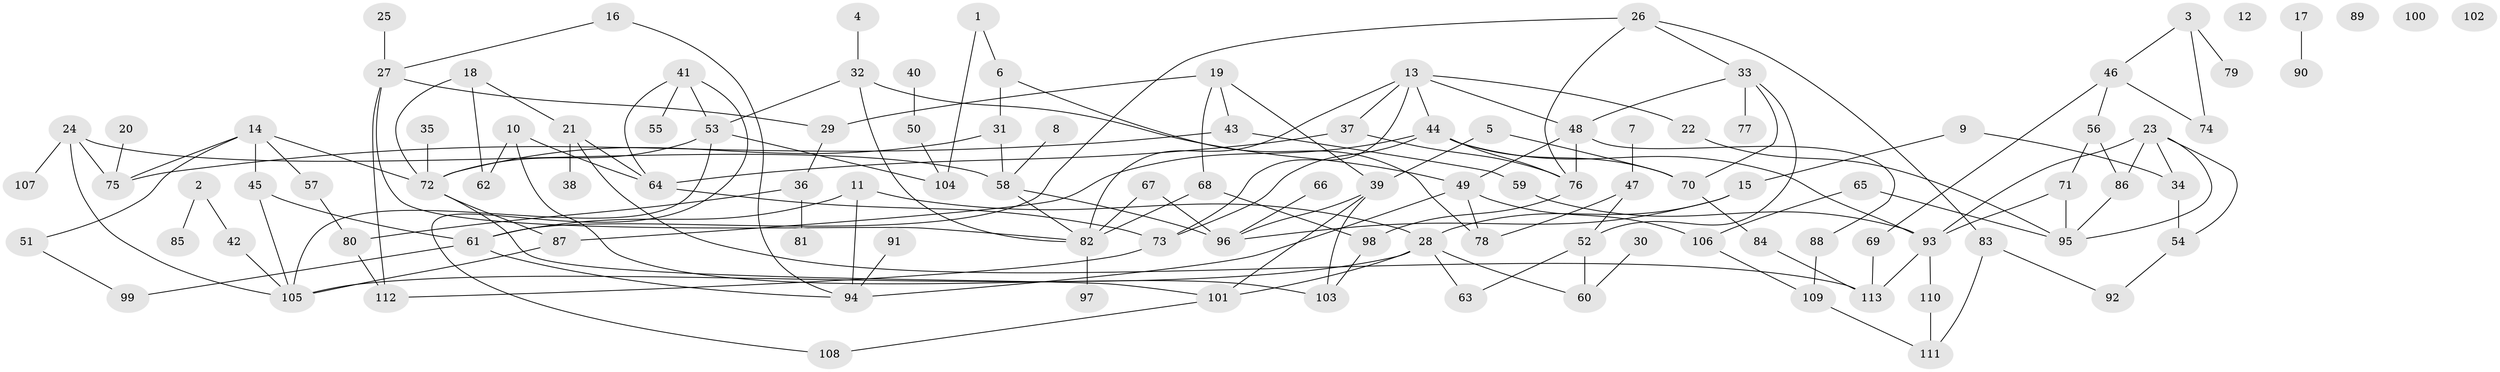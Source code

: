 // coarse degree distribution, {4: 0.2, 1: 0.2, 2: 0.15, 3: 0.075, 6: 0.1, 0: 0.125, 8: 0.025, 13: 0.025, 11: 0.025, 5: 0.025, 9: 0.025, 7: 0.025}
// Generated by graph-tools (version 1.1) at 2025/16/03/04/25 18:16:39]
// undirected, 113 vertices, 165 edges
graph export_dot {
graph [start="1"]
  node [color=gray90,style=filled];
  1;
  2;
  3;
  4;
  5;
  6;
  7;
  8;
  9;
  10;
  11;
  12;
  13;
  14;
  15;
  16;
  17;
  18;
  19;
  20;
  21;
  22;
  23;
  24;
  25;
  26;
  27;
  28;
  29;
  30;
  31;
  32;
  33;
  34;
  35;
  36;
  37;
  38;
  39;
  40;
  41;
  42;
  43;
  44;
  45;
  46;
  47;
  48;
  49;
  50;
  51;
  52;
  53;
  54;
  55;
  56;
  57;
  58;
  59;
  60;
  61;
  62;
  63;
  64;
  65;
  66;
  67;
  68;
  69;
  70;
  71;
  72;
  73;
  74;
  75;
  76;
  77;
  78;
  79;
  80;
  81;
  82;
  83;
  84;
  85;
  86;
  87;
  88;
  89;
  90;
  91;
  92;
  93;
  94;
  95;
  96;
  97;
  98;
  99;
  100;
  101;
  102;
  103;
  104;
  105;
  106;
  107;
  108;
  109;
  110;
  111;
  112;
  113;
  1 -- 6;
  1 -- 104;
  2 -- 42;
  2 -- 85;
  3 -- 46;
  3 -- 74;
  3 -- 79;
  4 -- 32;
  5 -- 39;
  5 -- 70;
  6 -- 31;
  6 -- 78;
  7 -- 47;
  8 -- 58;
  9 -- 15;
  9 -- 34;
  10 -- 62;
  10 -- 64;
  10 -- 103;
  11 -- 28;
  11 -- 61;
  11 -- 94;
  13 -- 22;
  13 -- 37;
  13 -- 44;
  13 -- 48;
  13 -- 73;
  13 -- 82;
  14 -- 45;
  14 -- 51;
  14 -- 57;
  14 -- 72;
  14 -- 75;
  15 -- 28;
  15 -- 96;
  16 -- 27;
  16 -- 94;
  17 -- 90;
  18 -- 21;
  18 -- 62;
  18 -- 72;
  19 -- 29;
  19 -- 39;
  19 -- 43;
  19 -- 68;
  20 -- 75;
  21 -- 38;
  21 -- 64;
  21 -- 113;
  22 -- 95;
  23 -- 34;
  23 -- 54;
  23 -- 86;
  23 -- 93;
  23 -- 95;
  24 -- 58;
  24 -- 75;
  24 -- 105;
  24 -- 107;
  25 -- 27;
  26 -- 33;
  26 -- 61;
  26 -- 76;
  26 -- 83;
  27 -- 29;
  27 -- 82;
  27 -- 112;
  28 -- 60;
  28 -- 63;
  28 -- 101;
  28 -- 105;
  29 -- 36;
  30 -- 60;
  31 -- 58;
  31 -- 72;
  32 -- 49;
  32 -- 53;
  32 -- 82;
  33 -- 48;
  33 -- 52;
  33 -- 70;
  33 -- 77;
  34 -- 54;
  35 -- 72;
  36 -- 80;
  36 -- 81;
  37 -- 64;
  37 -- 76;
  39 -- 96;
  39 -- 101;
  39 -- 103;
  40 -- 50;
  41 -- 53;
  41 -- 55;
  41 -- 64;
  41 -- 108;
  42 -- 105;
  43 -- 59;
  43 -- 75;
  44 -- 70;
  44 -- 73;
  44 -- 76;
  44 -- 87;
  44 -- 93;
  45 -- 61;
  45 -- 105;
  46 -- 56;
  46 -- 69;
  46 -- 74;
  47 -- 52;
  47 -- 78;
  48 -- 49;
  48 -- 76;
  48 -- 88;
  49 -- 78;
  49 -- 94;
  49 -- 106;
  50 -- 104;
  51 -- 99;
  52 -- 60;
  52 -- 63;
  53 -- 72;
  53 -- 104;
  53 -- 105;
  54 -- 92;
  56 -- 71;
  56 -- 86;
  57 -- 80;
  58 -- 82;
  58 -- 96;
  59 -- 93;
  61 -- 94;
  61 -- 99;
  64 -- 73;
  65 -- 95;
  65 -- 106;
  66 -- 96;
  67 -- 82;
  67 -- 96;
  68 -- 82;
  68 -- 98;
  69 -- 113;
  70 -- 84;
  71 -- 93;
  71 -- 95;
  72 -- 87;
  72 -- 101;
  73 -- 112;
  76 -- 98;
  80 -- 112;
  82 -- 97;
  83 -- 92;
  83 -- 111;
  84 -- 113;
  86 -- 95;
  87 -- 105;
  88 -- 109;
  91 -- 94;
  93 -- 110;
  93 -- 113;
  98 -- 103;
  101 -- 108;
  106 -- 109;
  109 -- 111;
  110 -- 111;
}
